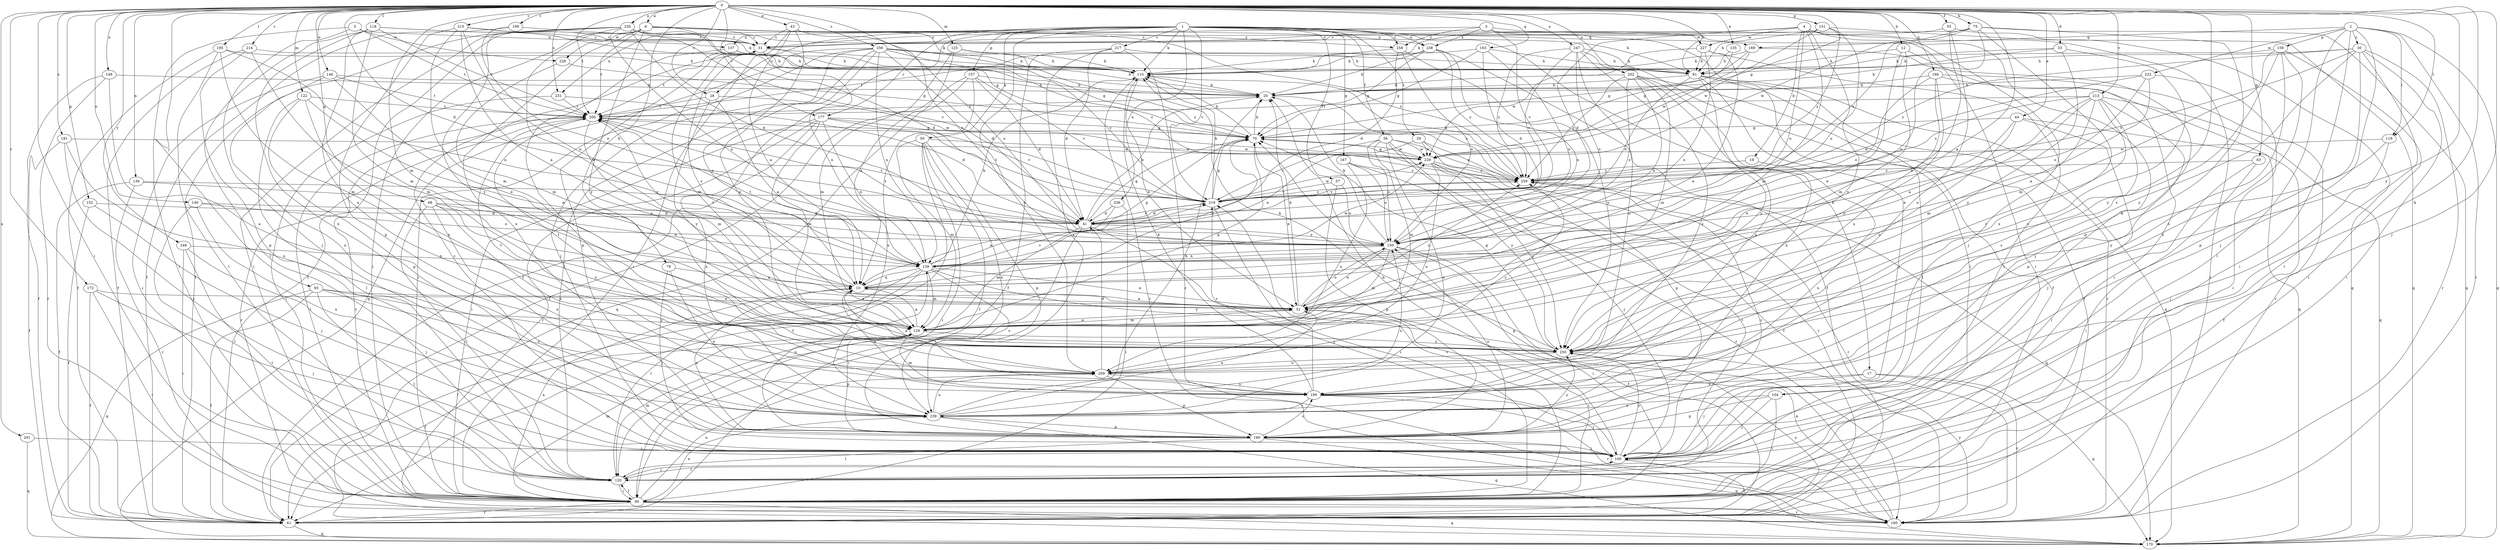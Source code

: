 strict digraph  {
0;
1;
2;
3;
4;
5;
6;
10;
12;
17;
19;
20;
28;
29;
30;
31;
33;
41;
43;
44;
50;
51;
55;
56;
57;
61;
63;
68;
70;
75;
78;
81;
90;
93;
100;
104;
110;
118;
119;
120;
122;
125;
129;
135;
136;
137;
139;
140;
146;
149;
150;
151;
152;
157;
159;
160;
163;
166;
167;
169;
170;
172;
177;
180;
181;
190;
195;
199;
200;
201;
202;
209;
213;
214;
215;
217;
219;
222;
227;
228;
229;
230;
231;
236;
238;
239;
247;
248;
250;
256;
258;
259;
0 -> 6  [label=a];
0 -> 10  [label=a];
0 -> 12  [label=b];
0 -> 28  [label=c];
0 -> 33  [label=d];
0 -> 41  [label=d];
0 -> 43  [label=e];
0 -> 44  [label=e];
0 -> 55  [label=f];
0 -> 63  [label=g];
0 -> 68  [label=g];
0 -> 70  [label=g];
0 -> 75  [label=h];
0 -> 78  [label=h];
0 -> 81  [label=h];
0 -> 90  [label=i];
0 -> 93  [label=j];
0 -> 100  [label=j];
0 -> 104  [label=k];
0 -> 118  [label=l];
0 -> 119  [label=l];
0 -> 122  [label=m];
0 -> 125  [label=m];
0 -> 129  [label=m];
0 -> 135  [label=n];
0 -> 136  [label=n];
0 -> 140  [label=o];
0 -> 146  [label=o];
0 -> 149  [label=o];
0 -> 150  [label=o];
0 -> 151  [label=p];
0 -> 152  [label=p];
0 -> 163  [label=q];
0 -> 166  [label=q];
0 -> 172  [label=r];
0 -> 177  [label=r];
0 -> 181  [label=s];
0 -> 190  [label=s];
0 -> 195  [label=t];
0 -> 199  [label=t];
0 -> 200  [label=t];
0 -> 201  [label=u];
0 -> 202  [label=u];
0 -> 213  [label=v];
0 -> 214  [label=v];
0 -> 215  [label=v];
0 -> 230  [label=x];
0 -> 231  [label=x];
0 -> 247  [label=y];
0 -> 248  [label=y];
0 -> 250  [label=y];
0 -> 256  [label=z];
1 -> 17  [label=b];
1 -> 28  [label=c];
1 -> 29  [label=c];
1 -> 50  [label=e];
1 -> 56  [label=f];
1 -> 57  [label=f];
1 -> 61  [label=f];
1 -> 104  [label=k];
1 -> 110  [label=k];
1 -> 137  [label=n];
1 -> 157  [label=p];
1 -> 167  [label=q];
1 -> 169  [label=q];
1 -> 177  [label=r];
1 -> 209  [label=u];
1 -> 217  [label=v];
1 -> 219  [label=v];
1 -> 231  [label=x];
1 -> 236  [label=x];
1 -> 238  [label=x];
1 -> 258  [label=z];
2 -> 30  [label=c];
2 -> 90  [label=i];
2 -> 100  [label=j];
2 -> 119  [label=l];
2 -> 120  [label=l];
2 -> 159  [label=p];
2 -> 169  [label=q];
2 -> 170  [label=q];
2 -> 180  [label=r];
2 -> 222  [label=w];
3 -> 31  [label=c];
3 -> 90  [label=i];
3 -> 219  [label=v];
3 -> 227  [label=w];
3 -> 238  [label=x];
3 -> 258  [label=z];
4 -> 19  [label=b];
4 -> 41  [label=d];
4 -> 90  [label=i];
4 -> 100  [label=j];
4 -> 110  [label=k];
4 -> 129  [label=m];
4 -> 150  [label=o];
4 -> 180  [label=r];
4 -> 227  [label=w];
4 -> 250  [label=y];
5 -> 90  [label=i];
5 -> 100  [label=j];
5 -> 137  [label=n];
5 -> 200  [label=t];
5 -> 228  [label=w];
6 -> 31  [label=c];
6 -> 41  [label=d];
6 -> 61  [label=f];
6 -> 90  [label=i];
6 -> 200  [label=t];
6 -> 228  [label=w];
6 -> 238  [label=x];
6 -> 239  [label=x];
6 -> 250  [label=y];
6 -> 258  [label=z];
6 -> 259  [label=z];
10 -> 51  [label=e];
10 -> 70  [label=g];
10 -> 200  [label=t];
10 -> 219  [label=v];
12 -> 51  [label=e];
12 -> 81  [label=h];
12 -> 90  [label=i];
12 -> 129  [label=m];
17 -> 100  [label=j];
17 -> 170  [label=q];
17 -> 180  [label=r];
17 -> 190  [label=s];
19 -> 239  [label=x];
19 -> 259  [label=z];
20 -> 200  [label=t];
20 -> 259  [label=z];
28 -> 10  [label=a];
28 -> 200  [label=t];
28 -> 229  [label=w];
28 -> 250  [label=y];
29 -> 61  [label=f];
29 -> 139  [label=n];
29 -> 160  [label=p];
29 -> 229  [label=w];
30 -> 81  [label=h];
30 -> 90  [label=i];
30 -> 120  [label=l];
30 -> 160  [label=p];
30 -> 180  [label=r];
30 -> 219  [label=v];
30 -> 250  [label=y];
30 -> 259  [label=z];
31 -> 110  [label=k];
31 -> 129  [label=m];
31 -> 139  [label=n];
31 -> 160  [label=p];
31 -> 200  [label=t];
31 -> 259  [label=z];
33 -> 20  [label=b];
33 -> 110  [label=k];
33 -> 190  [label=s];
33 -> 250  [label=y];
41 -> 20  [label=b];
41 -> 70  [label=g];
41 -> 90  [label=i];
41 -> 100  [label=j];
41 -> 129  [label=m];
41 -> 150  [label=o];
41 -> 200  [label=t];
41 -> 219  [label=v];
43 -> 10  [label=a];
43 -> 31  [label=c];
43 -> 90  [label=i];
43 -> 110  [label=k];
43 -> 150  [label=o];
43 -> 250  [label=y];
44 -> 51  [label=e];
44 -> 61  [label=f];
44 -> 70  [label=g];
44 -> 100  [label=j];
44 -> 250  [label=y];
50 -> 61  [label=f];
50 -> 90  [label=i];
50 -> 120  [label=l];
50 -> 129  [label=m];
50 -> 160  [label=p];
50 -> 229  [label=w];
50 -> 239  [label=x];
51 -> 20  [label=b];
51 -> 31  [label=c];
51 -> 90  [label=i];
51 -> 129  [label=m];
51 -> 150  [label=o];
51 -> 259  [label=z];
55 -> 31  [label=c];
55 -> 51  [label=e];
55 -> 170  [label=q];
55 -> 209  [label=u];
56 -> 129  [label=m];
56 -> 150  [label=o];
56 -> 180  [label=r];
56 -> 219  [label=v];
56 -> 229  [label=w];
56 -> 239  [label=x];
56 -> 250  [label=y];
56 -> 259  [label=z];
57 -> 150  [label=o];
57 -> 160  [label=p];
57 -> 219  [label=v];
61 -> 170  [label=q];
61 -> 250  [label=y];
63 -> 90  [label=i];
63 -> 120  [label=l];
63 -> 259  [label=z];
68 -> 41  [label=d];
68 -> 120  [label=l];
68 -> 139  [label=n];
68 -> 190  [label=s];
68 -> 239  [label=x];
68 -> 250  [label=y];
70 -> 20  [label=b];
70 -> 51  [label=e];
70 -> 110  [label=k];
70 -> 229  [label=w];
75 -> 31  [label=c];
75 -> 139  [label=n];
75 -> 160  [label=p];
75 -> 170  [label=q];
75 -> 229  [label=w];
75 -> 239  [label=x];
75 -> 259  [label=z];
78 -> 10  [label=a];
78 -> 100  [label=j];
78 -> 239  [label=x];
81 -> 20  [label=b];
81 -> 41  [label=d];
81 -> 100  [label=j];
81 -> 120  [label=l];
81 -> 170  [label=q];
81 -> 180  [label=r];
81 -> 250  [label=y];
90 -> 10  [label=a];
90 -> 61  [label=f];
90 -> 120  [label=l];
90 -> 129  [label=m];
90 -> 170  [label=q];
90 -> 180  [label=r];
90 -> 200  [label=t];
90 -> 209  [label=u];
90 -> 219  [label=v];
90 -> 239  [label=x];
93 -> 51  [label=e];
93 -> 61  [label=f];
93 -> 120  [label=l];
93 -> 170  [label=q];
93 -> 190  [label=s];
93 -> 250  [label=y];
100 -> 20  [label=b];
100 -> 31  [label=c];
100 -> 61  [label=f];
100 -> 120  [label=l];
100 -> 250  [label=y];
100 -> 259  [label=z];
104 -> 90  [label=i];
104 -> 100  [label=j];
104 -> 160  [label=p];
104 -> 239  [label=x];
110 -> 20  [label=b];
110 -> 51  [label=e];
110 -> 180  [label=r];
118 -> 31  [label=c];
118 -> 110  [label=k];
118 -> 120  [label=l];
118 -> 129  [label=m];
118 -> 200  [label=t];
118 -> 209  [label=u];
118 -> 239  [label=x];
119 -> 100  [label=j];
119 -> 229  [label=w];
119 -> 250  [label=y];
120 -> 90  [label=i];
120 -> 100  [label=j];
120 -> 129  [label=m];
122 -> 51  [label=e];
122 -> 120  [label=l];
122 -> 160  [label=p];
122 -> 200  [label=t];
122 -> 209  [label=u];
125 -> 10  [label=a];
125 -> 81  [label=h];
125 -> 110  [label=k];
125 -> 129  [label=m];
129 -> 10  [label=a];
129 -> 51  [label=e];
129 -> 61  [label=f];
129 -> 70  [label=g];
129 -> 160  [label=p];
129 -> 250  [label=y];
135 -> 70  [label=g];
135 -> 81  [label=h];
136 -> 61  [label=f];
136 -> 150  [label=o];
136 -> 180  [label=r];
136 -> 219  [label=v];
137 -> 20  [label=b];
137 -> 110  [label=k];
137 -> 190  [label=s];
139 -> 10  [label=a];
139 -> 51  [label=e];
139 -> 61  [label=f];
139 -> 70  [label=g];
139 -> 110  [label=k];
139 -> 120  [label=l];
139 -> 129  [label=m];
139 -> 190  [label=s];
139 -> 200  [label=t];
139 -> 229  [label=w];
139 -> 250  [label=y];
140 -> 41  [label=d];
140 -> 120  [label=l];
140 -> 150  [label=o];
140 -> 239  [label=x];
146 -> 20  [label=b];
146 -> 51  [label=e];
146 -> 90  [label=i];
146 -> 200  [label=t];
146 -> 239  [label=x];
149 -> 20  [label=b];
149 -> 61  [label=f];
149 -> 180  [label=r];
149 -> 209  [label=u];
150 -> 20  [label=b];
150 -> 51  [label=e];
150 -> 61  [label=f];
150 -> 90  [label=i];
150 -> 129  [label=m];
150 -> 139  [label=n];
150 -> 200  [label=t];
151 -> 31  [label=c];
151 -> 81  [label=h];
151 -> 150  [label=o];
151 -> 170  [label=q];
151 -> 229  [label=w];
151 -> 259  [label=z];
152 -> 41  [label=d];
152 -> 61  [label=f];
152 -> 100  [label=j];
157 -> 20  [label=b];
157 -> 41  [label=d];
157 -> 61  [label=f];
157 -> 170  [label=q];
157 -> 219  [label=v];
157 -> 239  [label=x];
159 -> 90  [label=i];
159 -> 110  [label=k];
159 -> 129  [label=m];
159 -> 190  [label=s];
159 -> 239  [label=x];
159 -> 250  [label=y];
160 -> 10  [label=a];
160 -> 100  [label=j];
160 -> 120  [label=l];
160 -> 139  [label=n];
160 -> 150  [label=o];
160 -> 170  [label=q];
160 -> 190  [label=s];
160 -> 250  [label=y];
163 -> 41  [label=d];
163 -> 70  [label=g];
163 -> 81  [label=h];
163 -> 150  [label=o];
163 -> 200  [label=t];
166 -> 20  [label=b];
166 -> 150  [label=o];
166 -> 170  [label=q];
166 -> 180  [label=r];
166 -> 209  [label=u];
166 -> 250  [label=y];
167 -> 150  [label=o];
167 -> 180  [label=r];
167 -> 209  [label=u];
167 -> 259  [label=z];
169 -> 70  [label=g];
169 -> 100  [label=j];
169 -> 110  [label=k];
169 -> 229  [label=w];
172 -> 51  [label=e];
172 -> 61  [label=f];
172 -> 90  [label=i];
172 -> 100  [label=j];
177 -> 70  [label=g];
177 -> 90  [label=i];
177 -> 129  [label=m];
177 -> 139  [label=n];
177 -> 180  [label=r];
177 -> 219  [label=v];
177 -> 239  [label=x];
177 -> 259  [label=z];
180 -> 51  [label=e];
180 -> 70  [label=g];
180 -> 100  [label=j];
180 -> 250  [label=y];
181 -> 61  [label=f];
181 -> 100  [label=j];
181 -> 209  [label=u];
181 -> 229  [label=w];
190 -> 10  [label=a];
190 -> 100  [label=j];
190 -> 110  [label=k];
190 -> 129  [label=m];
190 -> 180  [label=r];
190 -> 219  [label=v];
190 -> 239  [label=x];
195 -> 61  [label=f];
195 -> 110  [label=k];
195 -> 120  [label=l];
195 -> 129  [label=m];
195 -> 139  [label=n];
199 -> 31  [label=c];
199 -> 61  [label=f];
199 -> 150  [label=o];
200 -> 70  [label=g];
200 -> 90  [label=i];
200 -> 129  [label=m];
200 -> 180  [label=r];
201 -> 100  [label=j];
201 -> 170  [label=q];
202 -> 20  [label=b];
202 -> 61  [label=f];
202 -> 129  [label=m];
202 -> 139  [label=n];
202 -> 150  [label=o];
202 -> 190  [label=s];
202 -> 239  [label=x];
202 -> 259  [label=z];
209 -> 10  [label=a];
209 -> 41  [label=d];
209 -> 160  [label=p];
209 -> 190  [label=s];
209 -> 200  [label=t];
209 -> 259  [label=z];
213 -> 10  [label=a];
213 -> 51  [label=e];
213 -> 129  [label=m];
213 -> 160  [label=p];
213 -> 170  [label=q];
213 -> 190  [label=s];
213 -> 200  [label=t];
213 -> 250  [label=y];
213 -> 259  [label=z];
214 -> 61  [label=f];
214 -> 110  [label=k];
214 -> 129  [label=m];
214 -> 160  [label=p];
215 -> 10  [label=a];
215 -> 20  [label=b];
215 -> 31  [label=c];
215 -> 129  [label=m];
215 -> 139  [label=n];
215 -> 160  [label=p];
217 -> 41  [label=d];
217 -> 61  [label=f];
217 -> 81  [label=h];
217 -> 180  [label=r];
217 -> 239  [label=x];
219 -> 41  [label=d];
219 -> 70  [label=g];
219 -> 90  [label=i];
219 -> 110  [label=k];
219 -> 200  [label=t];
219 -> 229  [label=w];
219 -> 259  [label=z];
222 -> 10  [label=a];
222 -> 20  [label=b];
222 -> 41  [label=d];
222 -> 90  [label=i];
222 -> 150  [label=o];
227 -> 51  [label=e];
227 -> 81  [label=h];
227 -> 120  [label=l];
227 -> 139  [label=n];
227 -> 229  [label=w];
228 -> 70  [label=g];
228 -> 129  [label=m];
229 -> 70  [label=g];
229 -> 100  [label=j];
229 -> 120  [label=l];
229 -> 209  [label=u];
229 -> 250  [label=y];
229 -> 259  [label=z];
230 -> 10  [label=a];
230 -> 31  [label=c];
230 -> 41  [label=d];
230 -> 61  [label=f];
230 -> 70  [label=g];
230 -> 81  [label=h];
230 -> 90  [label=i];
230 -> 139  [label=n];
230 -> 219  [label=v];
230 -> 250  [label=y];
231 -> 41  [label=d];
231 -> 90  [label=i];
231 -> 200  [label=t];
236 -> 10  [label=a];
236 -> 41  [label=d];
236 -> 90  [label=i];
238 -> 20  [label=b];
238 -> 61  [label=f];
238 -> 70  [label=g];
238 -> 110  [label=k];
238 -> 139  [label=n];
238 -> 259  [label=z];
239 -> 20  [label=b];
239 -> 51  [label=e];
239 -> 150  [label=o];
239 -> 160  [label=p];
239 -> 170  [label=q];
239 -> 209  [label=u];
247 -> 61  [label=f];
247 -> 81  [label=h];
247 -> 150  [label=o];
247 -> 190  [label=s];
247 -> 209  [label=u];
247 -> 219  [label=v];
247 -> 259  [label=z];
248 -> 90  [label=i];
248 -> 100  [label=j];
248 -> 120  [label=l];
248 -> 139  [label=n];
250 -> 70  [label=g];
250 -> 110  [label=k];
250 -> 200  [label=t];
250 -> 209  [label=u];
256 -> 10  [label=a];
256 -> 41  [label=d];
256 -> 70  [label=g];
256 -> 81  [label=h];
256 -> 90  [label=i];
256 -> 100  [label=j];
256 -> 120  [label=l];
256 -> 139  [label=n];
256 -> 170  [label=q];
256 -> 219  [label=v];
256 -> 259  [label=z];
258 -> 41  [label=d];
258 -> 110  [label=k];
258 -> 150  [label=o];
258 -> 250  [label=y];
259 -> 110  [label=k];
259 -> 170  [label=q];
259 -> 180  [label=r];
259 -> 219  [label=v];
}
